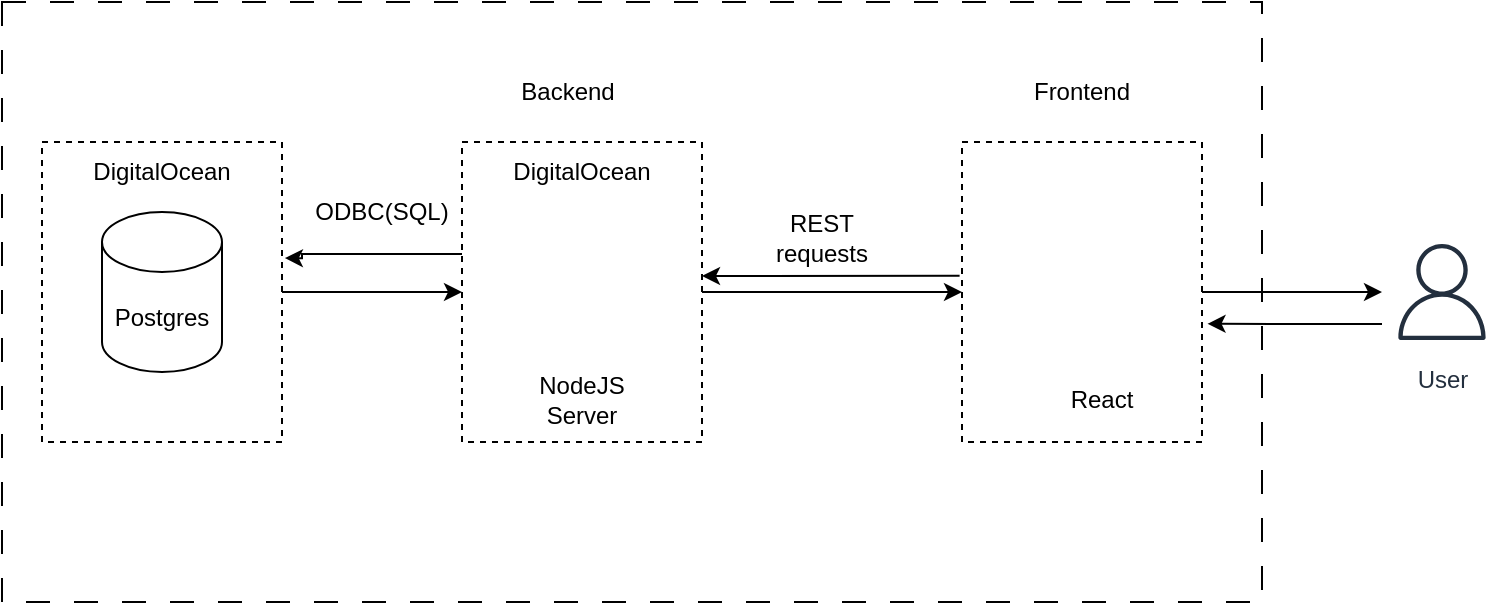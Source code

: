 <mxfile version="21.1.4" type="device">
  <diagram name="Page-1" id="S6A6kcAkOGB2uFiabI28">
    <mxGraphModel dx="1221" dy="711" grid="0" gridSize="10" guides="1" tooltips="1" connect="1" arrows="1" fold="1" page="1" pageScale="1" pageWidth="850" pageHeight="1100" math="0" shadow="0">
      <root>
        <mxCell id="0" />
        <mxCell id="1" parent="0" />
        <mxCell id="eSIvFVRzREWOJ-CFcWJy-25" value="" style="rounded=0;whiteSpace=wrap;html=1;dashed=1;dashPattern=12 12;" vertex="1" parent="1">
          <mxGeometry x="30" y="180" width="630" height="300" as="geometry" />
        </mxCell>
        <mxCell id="eSIvFVRzREWOJ-CFcWJy-11" style="edgeStyle=orthogonalEdgeStyle;rounded=0;orthogonalLoop=1;jettySize=auto;html=1;entryX=0;entryY=0.5;entryDx=0;entryDy=0;" edge="1" parent="1" source="eSIvFVRzREWOJ-CFcWJy-2" target="eSIvFVRzREWOJ-CFcWJy-4">
          <mxGeometry relative="1" as="geometry" />
        </mxCell>
        <mxCell id="eSIvFVRzREWOJ-CFcWJy-2" value="" style="rounded=0;whiteSpace=wrap;html=1;dashed=1;" vertex="1" parent="1">
          <mxGeometry x="50" y="250" width="120" height="150" as="geometry" />
        </mxCell>
        <mxCell id="eSIvFVRzREWOJ-CFcWJy-1" value="Postgres" style="shape=cylinder3;whiteSpace=wrap;html=1;boundedLbl=1;backgroundOutline=1;size=15;" vertex="1" parent="1">
          <mxGeometry x="80" y="285" width="60" height="80" as="geometry" />
        </mxCell>
        <mxCell id="eSIvFVRzREWOJ-CFcWJy-3" value="DigitalOcean" style="text;html=1;strokeColor=none;fillColor=none;align=center;verticalAlign=middle;whiteSpace=wrap;rounded=0;" vertex="1" parent="1">
          <mxGeometry x="80" y="250" width="60" height="30" as="geometry" />
        </mxCell>
        <mxCell id="eSIvFVRzREWOJ-CFcWJy-12" style="edgeStyle=orthogonalEdgeStyle;rounded=0;orthogonalLoop=1;jettySize=auto;html=1;entryX=1.012;entryY=0.387;entryDx=0;entryDy=0;entryPerimeter=0;" edge="1" parent="1" source="eSIvFVRzREWOJ-CFcWJy-4" target="eSIvFVRzREWOJ-CFcWJy-2">
          <mxGeometry relative="1" as="geometry">
            <Array as="points">
              <mxPoint x="180" y="306" />
              <mxPoint x="180" y="308" />
            </Array>
          </mxGeometry>
        </mxCell>
        <mxCell id="eSIvFVRzREWOJ-CFcWJy-17" style="edgeStyle=orthogonalEdgeStyle;rounded=0;orthogonalLoop=1;jettySize=auto;html=1;entryX=0;entryY=0.5;entryDx=0;entryDy=0;" edge="1" parent="1" source="eSIvFVRzREWOJ-CFcWJy-4" target="eSIvFVRzREWOJ-CFcWJy-14">
          <mxGeometry relative="1" as="geometry" />
        </mxCell>
        <mxCell id="eSIvFVRzREWOJ-CFcWJy-20" style="edgeStyle=orthogonalEdgeStyle;rounded=0;orthogonalLoop=1;jettySize=auto;html=1;entryX=-0.01;entryY=0.446;entryDx=0;entryDy=0;entryPerimeter=0;startArrow=classic;startFill=1;endArrow=none;endFill=0;" edge="1" parent="1" source="eSIvFVRzREWOJ-CFcWJy-4" target="eSIvFVRzREWOJ-CFcWJy-14">
          <mxGeometry relative="1" as="geometry">
            <Array as="points">
              <mxPoint x="400" y="317" />
              <mxPoint x="400" y="317" />
            </Array>
          </mxGeometry>
        </mxCell>
        <mxCell id="eSIvFVRzREWOJ-CFcWJy-4" value="" style="rounded=0;whiteSpace=wrap;html=1;dashed=1;" vertex="1" parent="1">
          <mxGeometry x="260" y="250" width="120" height="150" as="geometry" />
        </mxCell>
        <mxCell id="eSIvFVRzREWOJ-CFcWJy-6" value="DigitalOcean" style="text;html=1;strokeColor=none;fillColor=none;align=center;verticalAlign=middle;whiteSpace=wrap;rounded=0;" vertex="1" parent="1">
          <mxGeometry x="290" y="250" width="60" height="30" as="geometry" />
        </mxCell>
        <mxCell id="eSIvFVRzREWOJ-CFcWJy-9" value="" style="shape=image;html=1;verticalAlign=top;verticalLabelPosition=bottom;labelBackgroundColor=#ffffff;imageAspect=0;aspect=fixed;image=https://cdn0.iconfinder.com/data/icons/long-shadow-web-icons/512/nodejs-128.png" vertex="1" parent="1">
          <mxGeometry x="283" y="290" width="74" height="74" as="geometry" />
        </mxCell>
        <mxCell id="eSIvFVRzREWOJ-CFcWJy-10" value="NodeJS Server" style="text;html=1;strokeColor=none;fillColor=none;align=center;verticalAlign=middle;whiteSpace=wrap;rounded=0;" vertex="1" parent="1">
          <mxGeometry x="290" y="364" width="60" height="30" as="geometry" />
        </mxCell>
        <mxCell id="eSIvFVRzREWOJ-CFcWJy-13" value="ODBC(SQL)" style="text;html=1;strokeColor=none;fillColor=none;align=center;verticalAlign=middle;whiteSpace=wrap;rounded=0;" vertex="1" parent="1">
          <mxGeometry x="190" y="270" width="60" height="30" as="geometry" />
        </mxCell>
        <mxCell id="eSIvFVRzREWOJ-CFcWJy-29" style="edgeStyle=orthogonalEdgeStyle;rounded=0;orthogonalLoop=1;jettySize=auto;html=1;" edge="1" parent="1" source="eSIvFVRzREWOJ-CFcWJy-14" target="eSIvFVRzREWOJ-CFcWJy-26">
          <mxGeometry relative="1" as="geometry" />
        </mxCell>
        <mxCell id="eSIvFVRzREWOJ-CFcWJy-14" value="" style="rounded=0;whiteSpace=wrap;html=1;dashed=1;" vertex="1" parent="1">
          <mxGeometry x="510" y="250" width="120" height="150" as="geometry" />
        </mxCell>
        <mxCell id="eSIvFVRzREWOJ-CFcWJy-15" value="" style="shape=image;html=1;verticalAlign=top;verticalLabelPosition=bottom;labelBackgroundColor=#ffffff;imageAspect=0;aspect=fixed;image=https://cdn1.iconfinder.com/data/icons/unicons-line-vol-5/24/react-128.png" vertex="1" parent="1">
          <mxGeometry x="528" y="283" width="84" height="84" as="geometry" />
        </mxCell>
        <mxCell id="eSIvFVRzREWOJ-CFcWJy-16" value="React" style="text;html=1;strokeColor=none;fillColor=none;align=center;verticalAlign=middle;whiteSpace=wrap;rounded=0;" vertex="1" parent="1">
          <mxGeometry x="550" y="364" width="60" height="30" as="geometry" />
        </mxCell>
        <mxCell id="eSIvFVRzREWOJ-CFcWJy-21" value="REST requests" style="text;html=1;strokeColor=none;fillColor=none;align=center;verticalAlign=middle;whiteSpace=wrap;rounded=0;" vertex="1" parent="1">
          <mxGeometry x="410" y="283" width="60" height="30" as="geometry" />
        </mxCell>
        <mxCell id="eSIvFVRzREWOJ-CFcWJy-22" value="Backend" style="text;html=1;strokeColor=none;fillColor=none;align=center;verticalAlign=middle;whiteSpace=wrap;rounded=0;" vertex="1" parent="1">
          <mxGeometry x="283" y="210" width="60" height="30" as="geometry" />
        </mxCell>
        <mxCell id="eSIvFVRzREWOJ-CFcWJy-23" value="Frontend" style="text;html=1;strokeColor=none;fillColor=none;align=center;verticalAlign=middle;whiteSpace=wrap;rounded=0;" vertex="1" parent="1">
          <mxGeometry x="540" y="210" width="60" height="30" as="geometry" />
        </mxCell>
        <mxCell id="eSIvFVRzREWOJ-CFcWJy-32" style="edgeStyle=orthogonalEdgeStyle;rounded=0;orthogonalLoop=1;jettySize=auto;html=1;entryX=1.023;entryY=0.606;entryDx=0;entryDy=0;entryPerimeter=0;" edge="1" parent="1" source="eSIvFVRzREWOJ-CFcWJy-26" target="eSIvFVRzREWOJ-CFcWJy-14">
          <mxGeometry relative="1" as="geometry">
            <Array as="points">
              <mxPoint x="700" y="341" />
              <mxPoint x="700" y="341" />
            </Array>
          </mxGeometry>
        </mxCell>
        <mxCell id="eSIvFVRzREWOJ-CFcWJy-26" value="User" style="sketch=0;outlineConnect=0;fontColor=#232F3E;gradientColor=none;strokeColor=#232F3E;fillColor=#ffffff;dashed=0;verticalLabelPosition=bottom;verticalAlign=top;align=center;html=1;fontSize=12;fontStyle=0;aspect=fixed;shape=mxgraph.aws4.resourceIcon;resIcon=mxgraph.aws4.user;" vertex="1" parent="1">
          <mxGeometry x="720" y="295" width="60" height="60" as="geometry" />
        </mxCell>
      </root>
    </mxGraphModel>
  </diagram>
</mxfile>
